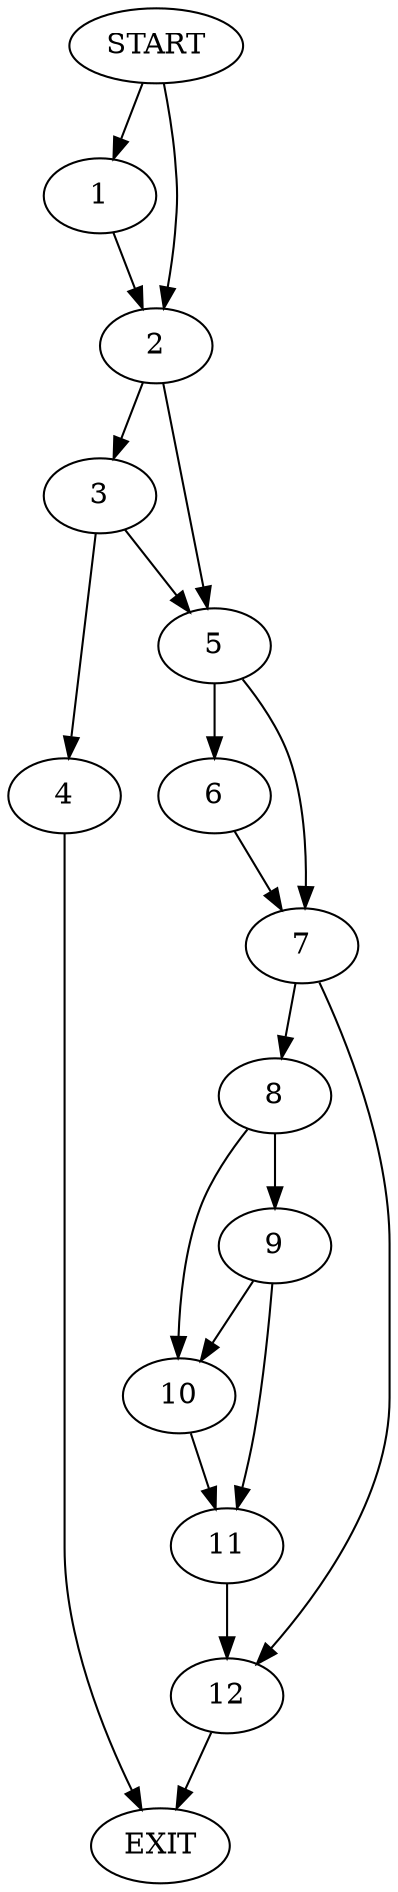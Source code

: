 digraph { 
0 [label="START"];
1;
2;
3;
4;
5;
6;
7;
8;
9;
10;
11;
12;
13[label="EXIT"];
0 -> 1;
0 -> 2;
1 -> 2;
2 -> 3;
2 -> 5;
3 -> 5;
3 -> 4;
4 -> 13;
5 -> 6;
5 -> 7;
6 -> 7;
7 -> 8;
7 -> 12;
8 -> 10;
8 -> 9;
9 -> 10;
9 -> 11;
10 -> 11;
11 -> 12;
12 -> 13;
}